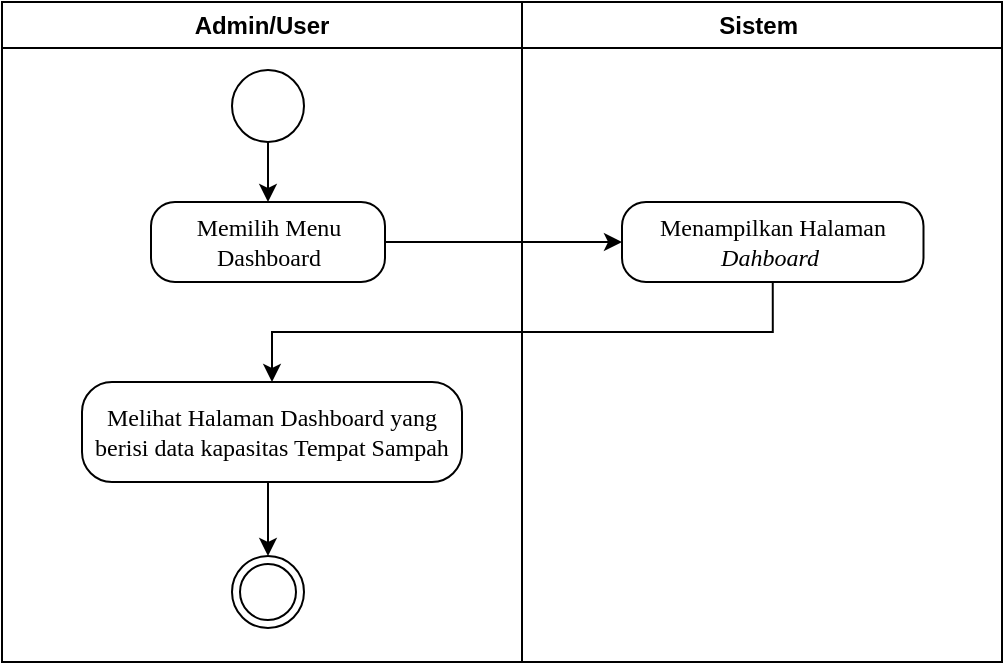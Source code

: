 <mxfile version="21.2.8" type="device">
  <diagram name="Page-1" id="gFpo_FOr5Dwt_9cwHydp">
    <mxGraphModel dx="954" dy="674" grid="1" gridSize="10" guides="1" tooltips="1" connect="1" arrows="1" fold="1" page="1" pageScale="1" pageWidth="850" pageHeight="1100" math="0" shadow="0">
      <root>
        <mxCell id="0" />
        <mxCell id="1" parent="0" />
        <mxCell id="JtAF3XfoLmpFIwlsZT2Y-1" value="Admin/User" style="swimlane;whiteSpace=wrap;html=1;" parent="1" vertex="1">
          <mxGeometry x="150" y="170" width="260" height="330" as="geometry" />
        </mxCell>
        <mxCell id="JtAF3XfoLmpFIwlsZT2Y-14" style="edgeStyle=orthogonalEdgeStyle;rounded=0;orthogonalLoop=1;jettySize=auto;html=1;exitX=0.5;exitY=1;exitDx=0;exitDy=0;entryX=0.5;entryY=0;entryDx=0;entryDy=0;" parent="JtAF3XfoLmpFIwlsZT2Y-1" source="JtAF3XfoLmpFIwlsZT2Y-3" target="JtAF3XfoLmpFIwlsZT2Y-4" edge="1">
          <mxGeometry relative="1" as="geometry" />
        </mxCell>
        <mxCell id="JtAF3XfoLmpFIwlsZT2Y-3" value="" style="ellipse;html=1;" parent="JtAF3XfoLmpFIwlsZT2Y-1" vertex="1">
          <mxGeometry x="115" y="34" width="36" height="36" as="geometry" />
        </mxCell>
        <mxCell id="JtAF3XfoLmpFIwlsZT2Y-4" value="&lt;font style=&quot;font-size: 12px;&quot; face=&quot;Times New Roman&quot;&gt;Memilih Menu Dashboard&lt;/font&gt;" style="rounded=1;whiteSpace=wrap;html=1;arcSize=30;" parent="JtAF3XfoLmpFIwlsZT2Y-1" vertex="1">
          <mxGeometry x="74.5" y="100" width="117" height="40" as="geometry" />
        </mxCell>
        <mxCell id="JtAF3XfoLmpFIwlsZT2Y-13" value="" style="ellipse;html=1;shape=endState;" parent="JtAF3XfoLmpFIwlsZT2Y-1" vertex="1">
          <mxGeometry x="115" y="277" width="36" height="36" as="geometry" />
        </mxCell>
        <mxCell id="kqY_j84l1e4ESZd6U5Zm-5" style="edgeStyle=orthogonalEdgeStyle;rounded=0;orthogonalLoop=1;jettySize=auto;html=1;exitX=0.5;exitY=1;exitDx=0;exitDy=0;entryX=0.5;entryY=0;entryDx=0;entryDy=0;" edge="1" parent="JtAF3XfoLmpFIwlsZT2Y-1" source="kqY_j84l1e4ESZd6U5Zm-1" target="JtAF3XfoLmpFIwlsZT2Y-13">
          <mxGeometry relative="1" as="geometry" />
        </mxCell>
        <mxCell id="kqY_j84l1e4ESZd6U5Zm-1" value="&lt;font face=&quot;Times New Roman&quot;&gt;Melihat Halaman Dashboard yang berisi data kapasitas Tempat Sampah&lt;/font&gt;" style="rounded=1;whiteSpace=wrap;html=1;arcSize=30;" vertex="1" parent="JtAF3XfoLmpFIwlsZT2Y-1">
          <mxGeometry x="40" y="190" width="190" height="50" as="geometry" />
        </mxCell>
        <mxCell id="JtAF3XfoLmpFIwlsZT2Y-2" value="Sistem&amp;nbsp;" style="swimlane;whiteSpace=wrap;html=1;" parent="1" vertex="1">
          <mxGeometry x="410" y="170" width="240" height="330" as="geometry" />
        </mxCell>
        <mxCell id="JtAF3XfoLmpFIwlsZT2Y-6" value="&lt;font face=&quot;Times New Roman&quot;&gt;Menampilkan Halaman &lt;i&gt;Dahboard&lt;/i&gt;&amp;nbsp;&lt;/font&gt;" style="rounded=1;whiteSpace=wrap;html=1;arcSize=30;" parent="JtAF3XfoLmpFIwlsZT2Y-2" vertex="1">
          <mxGeometry x="50" y="100" width="150.75" height="40" as="geometry" />
        </mxCell>
        <mxCell id="Accr-aaZ35wYXs4hy34i-1" style="edgeStyle=orthogonalEdgeStyle;rounded=0;orthogonalLoop=1;jettySize=auto;html=1;exitX=1;exitY=0.5;exitDx=0;exitDy=0;entryX=0;entryY=0.5;entryDx=0;entryDy=0;" parent="1" source="JtAF3XfoLmpFIwlsZT2Y-4" target="JtAF3XfoLmpFIwlsZT2Y-6" edge="1">
          <mxGeometry relative="1" as="geometry" />
        </mxCell>
        <mxCell id="kqY_j84l1e4ESZd6U5Zm-4" style="edgeStyle=orthogonalEdgeStyle;rounded=0;orthogonalLoop=1;jettySize=auto;html=1;exitX=0.5;exitY=1;exitDx=0;exitDy=0;entryX=0.5;entryY=0;entryDx=0;entryDy=0;" edge="1" parent="1" source="JtAF3XfoLmpFIwlsZT2Y-6" target="kqY_j84l1e4ESZd6U5Zm-1">
          <mxGeometry relative="1" as="geometry" />
        </mxCell>
      </root>
    </mxGraphModel>
  </diagram>
</mxfile>

